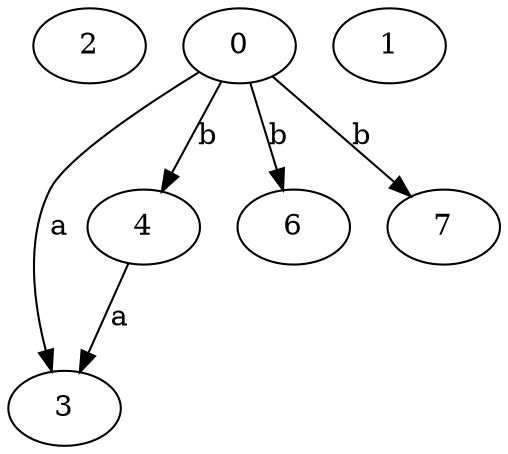 strict digraph  {
2;
3;
4;
0;
6;
7;
1;
4 -> 3  [label=a];
0 -> 3  [label=a];
0 -> 4  [label=b];
0 -> 6  [label=b];
0 -> 7  [label=b];
}
